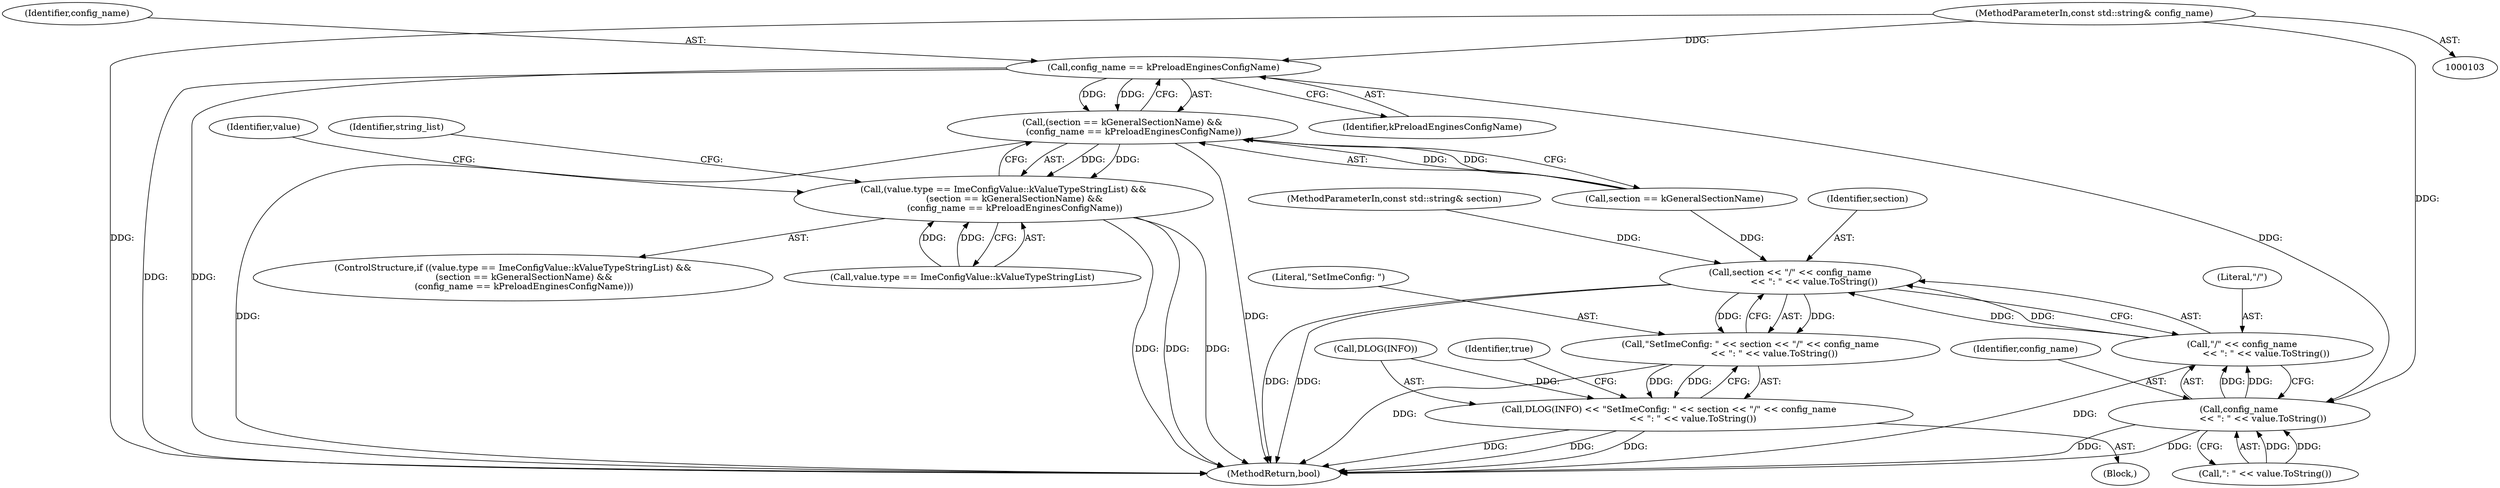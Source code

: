 digraph "1_Chrome_dc7b094a338c6c521f918f478e993f0f74bbea0d_71@del" {
"1000105" [label="(MethodParameterIn,const std::string& config_name)"];
"1000138" [label="(Call,config_name == kPreloadEnginesConfigName)"];
"1000134" [label="(Call,(section == kGeneralSectionName) &&\n        (config_name == kPreloadEnginesConfigName))"];
"1000128" [label="(Call,(value.type == ImeConfigValue::kValueTypeStringList) &&\n        (section == kGeneralSectionName) &&\n        (config_name == kPreloadEnginesConfigName))"];
"1000258" [label="(Call,config_name\n                 << \": \" << value.ToString())"];
"1000256" [label="(Call,\"/\" << config_name\n                 << \": \" << value.ToString())"];
"1000254" [label="(Call,section << \"/\" << config_name\n                 << \": \" << value.ToString())"];
"1000252" [label="(Call,\"SetImeConfig: \" << section << \"/\" << config_name\n                 << \": \" << value.ToString())"];
"1000249" [label="(Call,DLOG(INFO) << \"SetImeConfig: \" << section << \"/\" << config_name\n                 << \": \" << value.ToString())"];
"1000259" [label="(Identifier,config_name)"];
"1000248" [label="(Block,)"];
"1000253" [label="(Literal,\"SetImeConfig: \")"];
"1000128" [label="(Call,(value.type == ImeConfigValue::kValueTypeStringList) &&\n        (section == kGeneralSectionName) &&\n        (config_name == kPreloadEnginesConfigName))"];
"1000250" [label="(Call,DLOG(INFO))"];
"1000138" [label="(Call,config_name == kPreloadEnginesConfigName)"];
"1000129" [label="(Call,value.type == ImeConfigValue::kValueTypeStringList)"];
"1000252" [label="(Call,\"SetImeConfig: \" << section << \"/\" << config_name\n                 << \": \" << value.ToString())"];
"1000144" [label="(Identifier,value)"];
"1000140" [label="(Identifier,kPreloadEnginesConfigName)"];
"1000260" [label="(Call,\": \" << value.ToString())"];
"1000134" [label="(Call,(section == kGeneralSectionName) &&\n        (config_name == kPreloadEnginesConfigName))"];
"1000258" [label="(Call,config_name\n                 << \": \" << value.ToString())"];
"1000264" [label="(Identifier,true)"];
"1000254" [label="(Call,section << \"/\" << config_name\n                 << \": \" << value.ToString())"];
"1000154" [label="(Identifier,string_list)"];
"1000105" [label="(MethodParameterIn,const std::string& config_name)"];
"1000127" [label="(ControlStructure,if ((value.type == ImeConfigValue::kValueTypeStringList) &&\n        (section == kGeneralSectionName) &&\n        (config_name == kPreloadEnginesConfigName)))"];
"1000256" [label="(Call,\"/\" << config_name\n                 << \": \" << value.ToString())"];
"1000139" [label="(Identifier,config_name)"];
"1000104" [label="(MethodParameterIn,const std::string& section)"];
"1000135" [label="(Call,section == kGeneralSectionName)"];
"1000265" [label="(MethodReturn,bool)"];
"1000255" [label="(Identifier,section)"];
"1000257" [label="(Literal,\"/\")"];
"1000249" [label="(Call,DLOG(INFO) << \"SetImeConfig: \" << section << \"/\" << config_name\n                 << \": \" << value.ToString())"];
"1000105" -> "1000103"  [label="AST: "];
"1000105" -> "1000265"  [label="DDG: "];
"1000105" -> "1000138"  [label="DDG: "];
"1000105" -> "1000258"  [label="DDG: "];
"1000138" -> "1000134"  [label="AST: "];
"1000138" -> "1000140"  [label="CFG: "];
"1000139" -> "1000138"  [label="AST: "];
"1000140" -> "1000138"  [label="AST: "];
"1000134" -> "1000138"  [label="CFG: "];
"1000138" -> "1000265"  [label="DDG: "];
"1000138" -> "1000265"  [label="DDG: "];
"1000138" -> "1000134"  [label="DDG: "];
"1000138" -> "1000134"  [label="DDG: "];
"1000138" -> "1000258"  [label="DDG: "];
"1000134" -> "1000128"  [label="AST: "];
"1000134" -> "1000135"  [label="CFG: "];
"1000135" -> "1000134"  [label="AST: "];
"1000128" -> "1000134"  [label="CFG: "];
"1000134" -> "1000265"  [label="DDG: "];
"1000134" -> "1000265"  [label="DDG: "];
"1000134" -> "1000128"  [label="DDG: "];
"1000134" -> "1000128"  [label="DDG: "];
"1000135" -> "1000134"  [label="DDG: "];
"1000135" -> "1000134"  [label="DDG: "];
"1000128" -> "1000127"  [label="AST: "];
"1000128" -> "1000129"  [label="CFG: "];
"1000129" -> "1000128"  [label="AST: "];
"1000144" -> "1000128"  [label="CFG: "];
"1000154" -> "1000128"  [label="CFG: "];
"1000128" -> "1000265"  [label="DDG: "];
"1000128" -> "1000265"  [label="DDG: "];
"1000128" -> "1000265"  [label="DDG: "];
"1000129" -> "1000128"  [label="DDG: "];
"1000129" -> "1000128"  [label="DDG: "];
"1000258" -> "1000256"  [label="AST: "];
"1000258" -> "1000260"  [label="CFG: "];
"1000259" -> "1000258"  [label="AST: "];
"1000260" -> "1000258"  [label="AST: "];
"1000256" -> "1000258"  [label="CFG: "];
"1000258" -> "1000265"  [label="DDG: "];
"1000258" -> "1000265"  [label="DDG: "];
"1000258" -> "1000256"  [label="DDG: "];
"1000258" -> "1000256"  [label="DDG: "];
"1000260" -> "1000258"  [label="DDG: "];
"1000260" -> "1000258"  [label="DDG: "];
"1000256" -> "1000254"  [label="AST: "];
"1000257" -> "1000256"  [label="AST: "];
"1000254" -> "1000256"  [label="CFG: "];
"1000256" -> "1000265"  [label="DDG: "];
"1000256" -> "1000254"  [label="DDG: "];
"1000256" -> "1000254"  [label="DDG: "];
"1000254" -> "1000252"  [label="AST: "];
"1000255" -> "1000254"  [label="AST: "];
"1000252" -> "1000254"  [label="CFG: "];
"1000254" -> "1000265"  [label="DDG: "];
"1000254" -> "1000265"  [label="DDG: "];
"1000254" -> "1000252"  [label="DDG: "];
"1000254" -> "1000252"  [label="DDG: "];
"1000135" -> "1000254"  [label="DDG: "];
"1000104" -> "1000254"  [label="DDG: "];
"1000252" -> "1000249"  [label="AST: "];
"1000253" -> "1000252"  [label="AST: "];
"1000249" -> "1000252"  [label="CFG: "];
"1000252" -> "1000265"  [label="DDG: "];
"1000252" -> "1000249"  [label="DDG: "];
"1000252" -> "1000249"  [label="DDG: "];
"1000249" -> "1000248"  [label="AST: "];
"1000250" -> "1000249"  [label="AST: "];
"1000264" -> "1000249"  [label="CFG: "];
"1000249" -> "1000265"  [label="DDG: "];
"1000249" -> "1000265"  [label="DDG: "];
"1000249" -> "1000265"  [label="DDG: "];
"1000250" -> "1000249"  [label="DDG: "];
}

